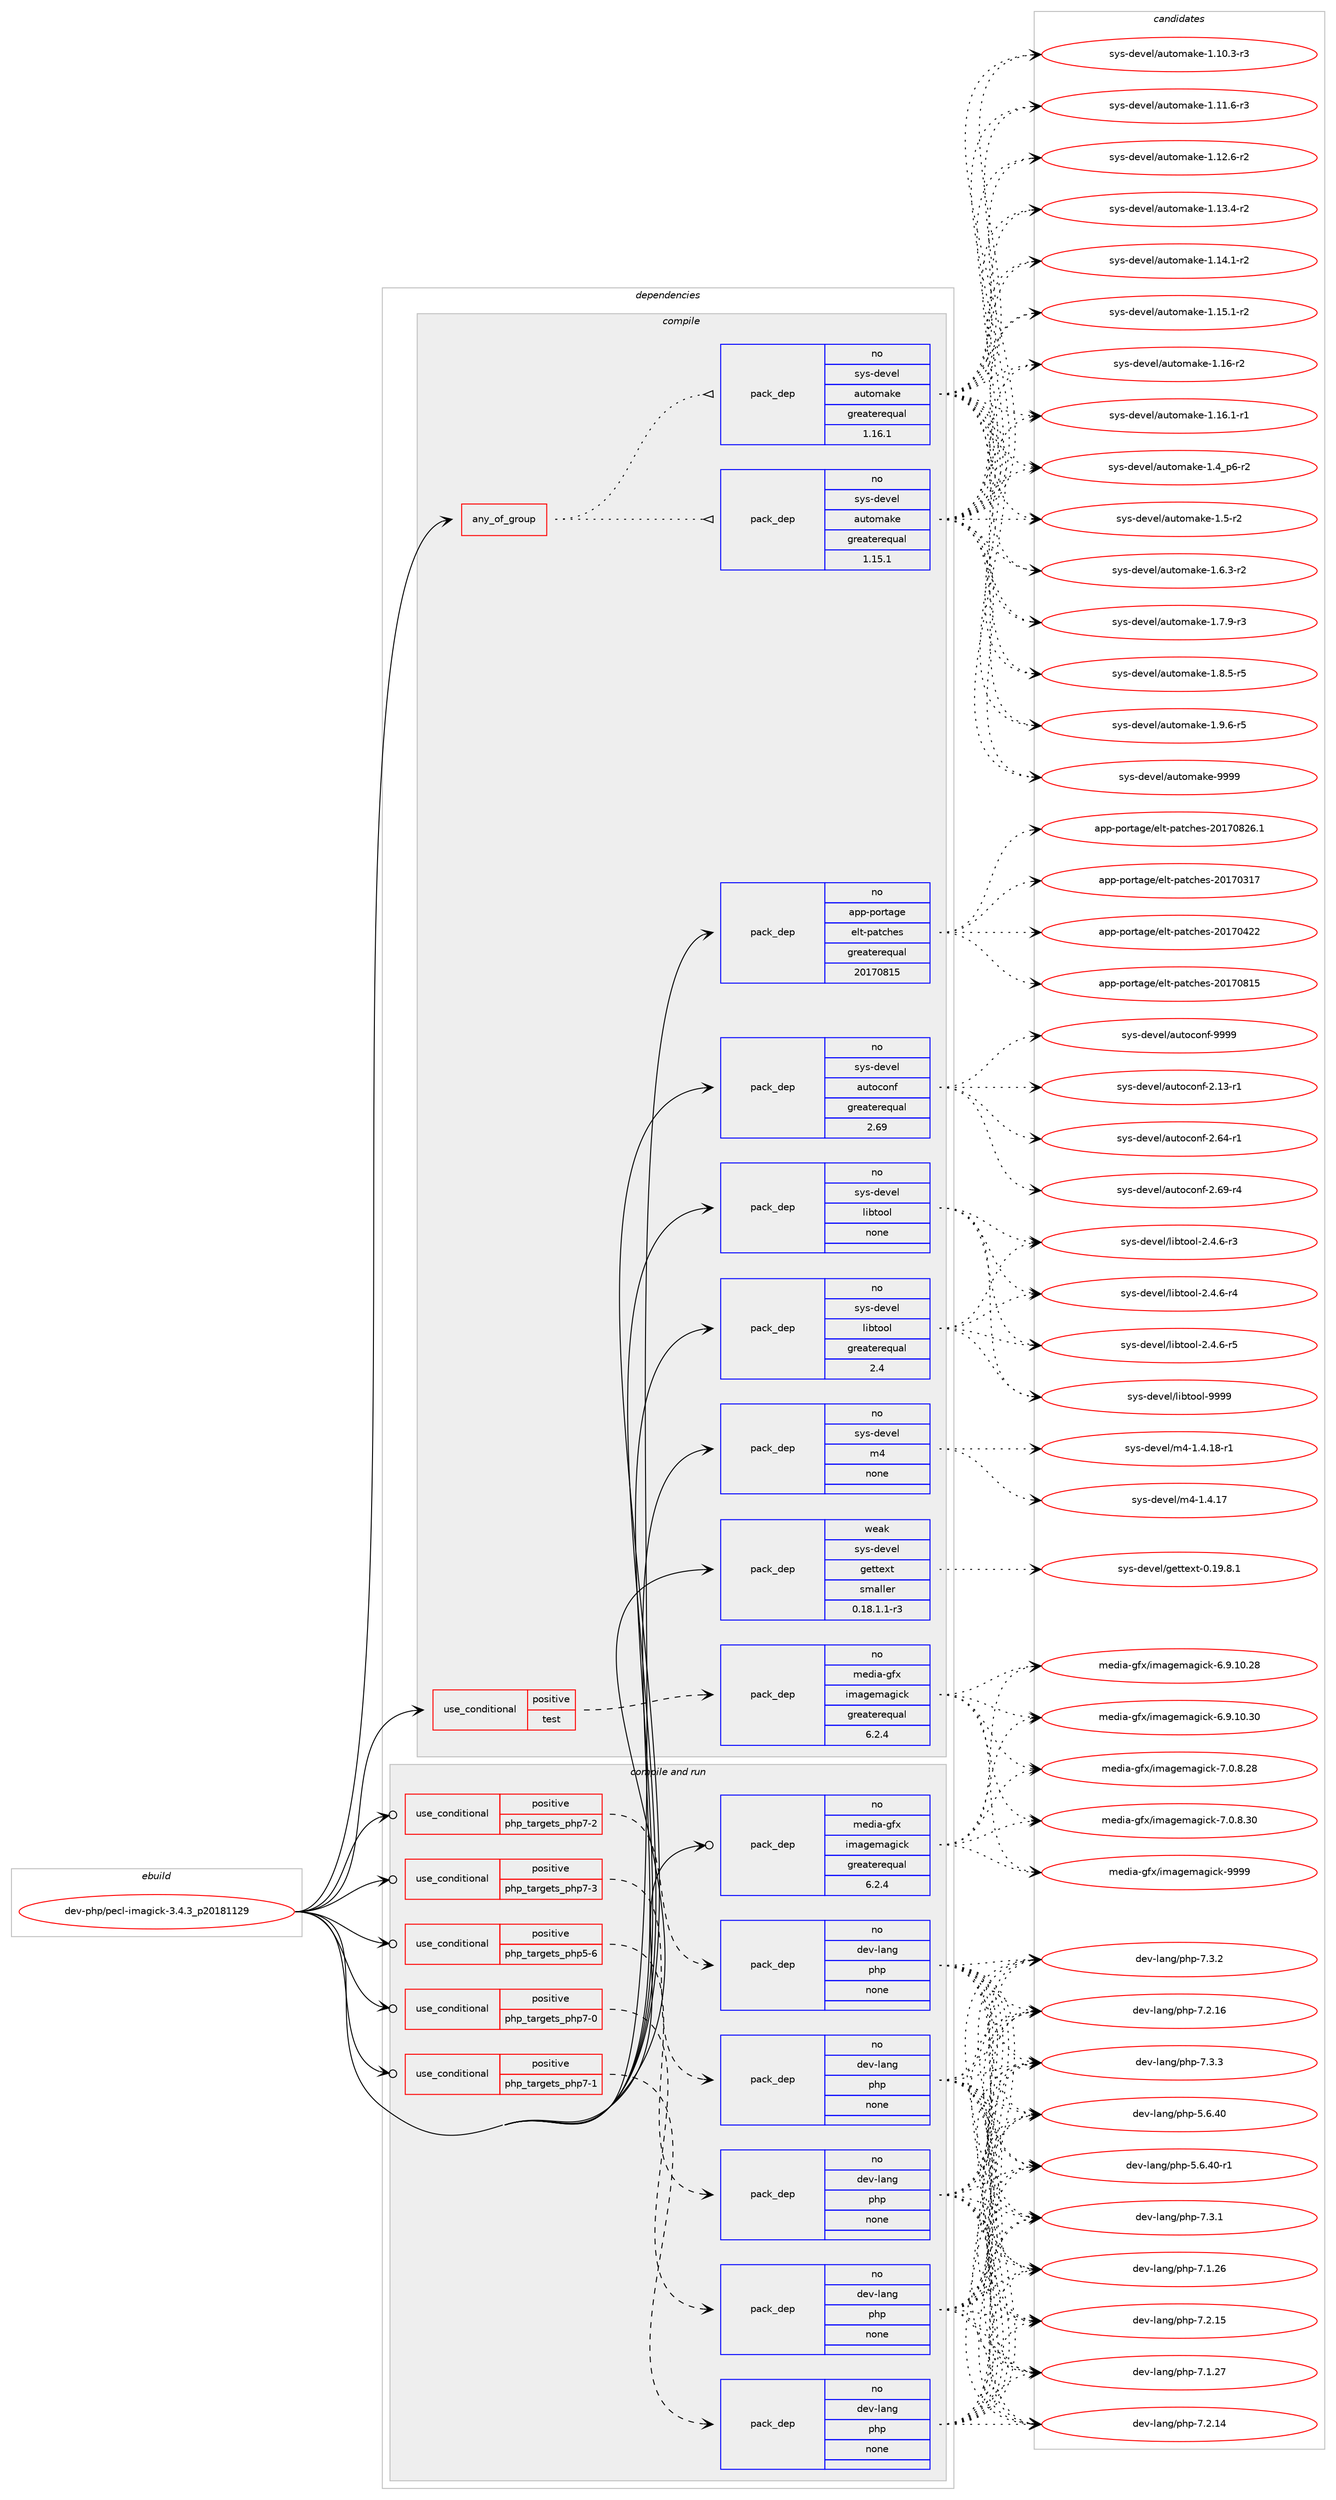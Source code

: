 digraph prolog {

# *************
# Graph options
# *************

newrank=true;
concentrate=true;
compound=true;
graph [rankdir=LR,fontname=Helvetica,fontsize=10,ranksep=1.5];#, ranksep=2.5, nodesep=0.2];
edge  [arrowhead=vee];
node  [fontname=Helvetica,fontsize=10];

# **********
# The ebuild
# **********

subgraph cluster_leftcol {
color=gray;
rank=same;
label=<<i>ebuild</i>>;
id [label="dev-php/pecl-imagick-3.4.3_p20181129", color=red, width=4, href="../dev-php/pecl-imagick-3.4.3_p20181129.svg"];
}

# ****************
# The dependencies
# ****************

subgraph cluster_midcol {
color=gray;
label=<<i>dependencies</i>>;
subgraph cluster_compile {
fillcolor="#eeeeee";
style=filled;
label=<<i>compile</i>>;
subgraph any22561 {
dependency1394039 [label=<<TABLE BORDER="0" CELLBORDER="1" CELLSPACING="0" CELLPADDING="4"><TR><TD CELLPADDING="10">any_of_group</TD></TR></TABLE>>, shape=none, color=red];subgraph pack1001335 {
dependency1394040 [label=<<TABLE BORDER="0" CELLBORDER="1" CELLSPACING="0" CELLPADDING="4" WIDTH="220"><TR><TD ROWSPAN="6" CELLPADDING="30">pack_dep</TD></TR><TR><TD WIDTH="110">no</TD></TR><TR><TD>sys-devel</TD></TR><TR><TD>automake</TD></TR><TR><TD>greaterequal</TD></TR><TR><TD>1.16.1</TD></TR></TABLE>>, shape=none, color=blue];
}
dependency1394039:e -> dependency1394040:w [weight=20,style="dotted",arrowhead="oinv"];
subgraph pack1001336 {
dependency1394041 [label=<<TABLE BORDER="0" CELLBORDER="1" CELLSPACING="0" CELLPADDING="4" WIDTH="220"><TR><TD ROWSPAN="6" CELLPADDING="30">pack_dep</TD></TR><TR><TD WIDTH="110">no</TD></TR><TR><TD>sys-devel</TD></TR><TR><TD>automake</TD></TR><TR><TD>greaterequal</TD></TR><TR><TD>1.15.1</TD></TR></TABLE>>, shape=none, color=blue];
}
dependency1394039:e -> dependency1394041:w [weight=20,style="dotted",arrowhead="oinv"];
}
id:e -> dependency1394039:w [weight=20,style="solid",arrowhead="vee"];
subgraph cond369578 {
dependency1394042 [label=<<TABLE BORDER="0" CELLBORDER="1" CELLSPACING="0" CELLPADDING="4"><TR><TD ROWSPAN="3" CELLPADDING="10">use_conditional</TD></TR><TR><TD>positive</TD></TR><TR><TD>test</TD></TR></TABLE>>, shape=none, color=red];
subgraph pack1001337 {
dependency1394043 [label=<<TABLE BORDER="0" CELLBORDER="1" CELLSPACING="0" CELLPADDING="4" WIDTH="220"><TR><TD ROWSPAN="6" CELLPADDING="30">pack_dep</TD></TR><TR><TD WIDTH="110">no</TD></TR><TR><TD>media-gfx</TD></TR><TR><TD>imagemagick</TD></TR><TR><TD>greaterequal</TD></TR><TR><TD>6.2.4</TD></TR></TABLE>>, shape=none, color=blue];
}
dependency1394042:e -> dependency1394043:w [weight=20,style="dashed",arrowhead="vee"];
}
id:e -> dependency1394042:w [weight=20,style="solid",arrowhead="vee"];
subgraph pack1001338 {
dependency1394044 [label=<<TABLE BORDER="0" CELLBORDER="1" CELLSPACING="0" CELLPADDING="4" WIDTH="220"><TR><TD ROWSPAN="6" CELLPADDING="30">pack_dep</TD></TR><TR><TD WIDTH="110">no</TD></TR><TR><TD>app-portage</TD></TR><TR><TD>elt-patches</TD></TR><TR><TD>greaterequal</TD></TR><TR><TD>20170815</TD></TR></TABLE>>, shape=none, color=blue];
}
id:e -> dependency1394044:w [weight=20,style="solid",arrowhead="vee"];
subgraph pack1001339 {
dependency1394045 [label=<<TABLE BORDER="0" CELLBORDER="1" CELLSPACING="0" CELLPADDING="4" WIDTH="220"><TR><TD ROWSPAN="6" CELLPADDING="30">pack_dep</TD></TR><TR><TD WIDTH="110">no</TD></TR><TR><TD>sys-devel</TD></TR><TR><TD>autoconf</TD></TR><TR><TD>greaterequal</TD></TR><TR><TD>2.69</TD></TR></TABLE>>, shape=none, color=blue];
}
id:e -> dependency1394045:w [weight=20,style="solid",arrowhead="vee"];
subgraph pack1001340 {
dependency1394046 [label=<<TABLE BORDER="0" CELLBORDER="1" CELLSPACING="0" CELLPADDING="4" WIDTH="220"><TR><TD ROWSPAN="6" CELLPADDING="30">pack_dep</TD></TR><TR><TD WIDTH="110">no</TD></TR><TR><TD>sys-devel</TD></TR><TR><TD>libtool</TD></TR><TR><TD>greaterequal</TD></TR><TR><TD>2.4</TD></TR></TABLE>>, shape=none, color=blue];
}
id:e -> dependency1394046:w [weight=20,style="solid",arrowhead="vee"];
subgraph pack1001341 {
dependency1394047 [label=<<TABLE BORDER="0" CELLBORDER="1" CELLSPACING="0" CELLPADDING="4" WIDTH="220"><TR><TD ROWSPAN="6" CELLPADDING="30">pack_dep</TD></TR><TR><TD WIDTH="110">no</TD></TR><TR><TD>sys-devel</TD></TR><TR><TD>libtool</TD></TR><TR><TD>none</TD></TR><TR><TD></TD></TR></TABLE>>, shape=none, color=blue];
}
id:e -> dependency1394047:w [weight=20,style="solid",arrowhead="vee"];
subgraph pack1001342 {
dependency1394048 [label=<<TABLE BORDER="0" CELLBORDER="1" CELLSPACING="0" CELLPADDING="4" WIDTH="220"><TR><TD ROWSPAN="6" CELLPADDING="30">pack_dep</TD></TR><TR><TD WIDTH="110">no</TD></TR><TR><TD>sys-devel</TD></TR><TR><TD>m4</TD></TR><TR><TD>none</TD></TR><TR><TD></TD></TR></TABLE>>, shape=none, color=blue];
}
id:e -> dependency1394048:w [weight=20,style="solid",arrowhead="vee"];
subgraph pack1001343 {
dependency1394049 [label=<<TABLE BORDER="0" CELLBORDER="1" CELLSPACING="0" CELLPADDING="4" WIDTH="220"><TR><TD ROWSPAN="6" CELLPADDING="30">pack_dep</TD></TR><TR><TD WIDTH="110">weak</TD></TR><TR><TD>sys-devel</TD></TR><TR><TD>gettext</TD></TR><TR><TD>smaller</TD></TR><TR><TD>0.18.1.1-r3</TD></TR></TABLE>>, shape=none, color=blue];
}
id:e -> dependency1394049:w [weight=20,style="solid",arrowhead="vee"];
}
subgraph cluster_compileandrun {
fillcolor="#eeeeee";
style=filled;
label=<<i>compile and run</i>>;
subgraph cond369579 {
dependency1394050 [label=<<TABLE BORDER="0" CELLBORDER="1" CELLSPACING="0" CELLPADDING="4"><TR><TD ROWSPAN="3" CELLPADDING="10">use_conditional</TD></TR><TR><TD>positive</TD></TR><TR><TD>php_targets_php5-6</TD></TR></TABLE>>, shape=none, color=red];
subgraph pack1001344 {
dependency1394051 [label=<<TABLE BORDER="0" CELLBORDER="1" CELLSPACING="0" CELLPADDING="4" WIDTH="220"><TR><TD ROWSPAN="6" CELLPADDING="30">pack_dep</TD></TR><TR><TD WIDTH="110">no</TD></TR><TR><TD>dev-lang</TD></TR><TR><TD>php</TD></TR><TR><TD>none</TD></TR><TR><TD></TD></TR></TABLE>>, shape=none, color=blue];
}
dependency1394050:e -> dependency1394051:w [weight=20,style="dashed",arrowhead="vee"];
}
id:e -> dependency1394050:w [weight=20,style="solid",arrowhead="odotvee"];
subgraph cond369580 {
dependency1394052 [label=<<TABLE BORDER="0" CELLBORDER="1" CELLSPACING="0" CELLPADDING="4"><TR><TD ROWSPAN="3" CELLPADDING="10">use_conditional</TD></TR><TR><TD>positive</TD></TR><TR><TD>php_targets_php7-0</TD></TR></TABLE>>, shape=none, color=red];
subgraph pack1001345 {
dependency1394053 [label=<<TABLE BORDER="0" CELLBORDER="1" CELLSPACING="0" CELLPADDING="4" WIDTH="220"><TR><TD ROWSPAN="6" CELLPADDING="30">pack_dep</TD></TR><TR><TD WIDTH="110">no</TD></TR><TR><TD>dev-lang</TD></TR><TR><TD>php</TD></TR><TR><TD>none</TD></TR><TR><TD></TD></TR></TABLE>>, shape=none, color=blue];
}
dependency1394052:e -> dependency1394053:w [weight=20,style="dashed",arrowhead="vee"];
}
id:e -> dependency1394052:w [weight=20,style="solid",arrowhead="odotvee"];
subgraph cond369581 {
dependency1394054 [label=<<TABLE BORDER="0" CELLBORDER="1" CELLSPACING="0" CELLPADDING="4"><TR><TD ROWSPAN="3" CELLPADDING="10">use_conditional</TD></TR><TR><TD>positive</TD></TR><TR><TD>php_targets_php7-1</TD></TR></TABLE>>, shape=none, color=red];
subgraph pack1001346 {
dependency1394055 [label=<<TABLE BORDER="0" CELLBORDER="1" CELLSPACING="0" CELLPADDING="4" WIDTH="220"><TR><TD ROWSPAN="6" CELLPADDING="30">pack_dep</TD></TR><TR><TD WIDTH="110">no</TD></TR><TR><TD>dev-lang</TD></TR><TR><TD>php</TD></TR><TR><TD>none</TD></TR><TR><TD></TD></TR></TABLE>>, shape=none, color=blue];
}
dependency1394054:e -> dependency1394055:w [weight=20,style="dashed",arrowhead="vee"];
}
id:e -> dependency1394054:w [weight=20,style="solid",arrowhead="odotvee"];
subgraph cond369582 {
dependency1394056 [label=<<TABLE BORDER="0" CELLBORDER="1" CELLSPACING="0" CELLPADDING="4"><TR><TD ROWSPAN="3" CELLPADDING="10">use_conditional</TD></TR><TR><TD>positive</TD></TR><TR><TD>php_targets_php7-2</TD></TR></TABLE>>, shape=none, color=red];
subgraph pack1001347 {
dependency1394057 [label=<<TABLE BORDER="0" CELLBORDER="1" CELLSPACING="0" CELLPADDING="4" WIDTH="220"><TR><TD ROWSPAN="6" CELLPADDING="30">pack_dep</TD></TR><TR><TD WIDTH="110">no</TD></TR><TR><TD>dev-lang</TD></TR><TR><TD>php</TD></TR><TR><TD>none</TD></TR><TR><TD></TD></TR></TABLE>>, shape=none, color=blue];
}
dependency1394056:e -> dependency1394057:w [weight=20,style="dashed",arrowhead="vee"];
}
id:e -> dependency1394056:w [weight=20,style="solid",arrowhead="odotvee"];
subgraph cond369583 {
dependency1394058 [label=<<TABLE BORDER="0" CELLBORDER="1" CELLSPACING="0" CELLPADDING="4"><TR><TD ROWSPAN="3" CELLPADDING="10">use_conditional</TD></TR><TR><TD>positive</TD></TR><TR><TD>php_targets_php7-3</TD></TR></TABLE>>, shape=none, color=red];
subgraph pack1001348 {
dependency1394059 [label=<<TABLE BORDER="0" CELLBORDER="1" CELLSPACING="0" CELLPADDING="4" WIDTH="220"><TR><TD ROWSPAN="6" CELLPADDING="30">pack_dep</TD></TR><TR><TD WIDTH="110">no</TD></TR><TR><TD>dev-lang</TD></TR><TR><TD>php</TD></TR><TR><TD>none</TD></TR><TR><TD></TD></TR></TABLE>>, shape=none, color=blue];
}
dependency1394058:e -> dependency1394059:w [weight=20,style="dashed",arrowhead="vee"];
}
id:e -> dependency1394058:w [weight=20,style="solid",arrowhead="odotvee"];
subgraph pack1001349 {
dependency1394060 [label=<<TABLE BORDER="0" CELLBORDER="1" CELLSPACING="0" CELLPADDING="4" WIDTH="220"><TR><TD ROWSPAN="6" CELLPADDING="30">pack_dep</TD></TR><TR><TD WIDTH="110">no</TD></TR><TR><TD>media-gfx</TD></TR><TR><TD>imagemagick</TD></TR><TR><TD>greaterequal</TD></TR><TR><TD>6.2.4</TD></TR></TABLE>>, shape=none, color=blue];
}
id:e -> dependency1394060:w [weight=20,style="solid",arrowhead="odotvee"];
}
subgraph cluster_run {
fillcolor="#eeeeee";
style=filled;
label=<<i>run</i>>;
}
}

# **************
# The candidates
# **************

subgraph cluster_choices {
rank=same;
color=gray;
label=<<i>candidates</i>>;

subgraph choice1001335 {
color=black;
nodesep=1;
choice11512111545100101118101108479711711611110997107101454946494846514511451 [label="sys-devel/automake-1.10.3-r3", color=red, width=4,href="../sys-devel/automake-1.10.3-r3.svg"];
choice11512111545100101118101108479711711611110997107101454946494946544511451 [label="sys-devel/automake-1.11.6-r3", color=red, width=4,href="../sys-devel/automake-1.11.6-r3.svg"];
choice11512111545100101118101108479711711611110997107101454946495046544511450 [label="sys-devel/automake-1.12.6-r2", color=red, width=4,href="../sys-devel/automake-1.12.6-r2.svg"];
choice11512111545100101118101108479711711611110997107101454946495146524511450 [label="sys-devel/automake-1.13.4-r2", color=red, width=4,href="../sys-devel/automake-1.13.4-r2.svg"];
choice11512111545100101118101108479711711611110997107101454946495246494511450 [label="sys-devel/automake-1.14.1-r2", color=red, width=4,href="../sys-devel/automake-1.14.1-r2.svg"];
choice11512111545100101118101108479711711611110997107101454946495346494511450 [label="sys-devel/automake-1.15.1-r2", color=red, width=4,href="../sys-devel/automake-1.15.1-r2.svg"];
choice1151211154510010111810110847971171161111099710710145494649544511450 [label="sys-devel/automake-1.16-r2", color=red, width=4,href="../sys-devel/automake-1.16-r2.svg"];
choice11512111545100101118101108479711711611110997107101454946495446494511449 [label="sys-devel/automake-1.16.1-r1", color=red, width=4,href="../sys-devel/automake-1.16.1-r1.svg"];
choice115121115451001011181011084797117116111109971071014549465295112544511450 [label="sys-devel/automake-1.4_p6-r2", color=red, width=4,href="../sys-devel/automake-1.4_p6-r2.svg"];
choice11512111545100101118101108479711711611110997107101454946534511450 [label="sys-devel/automake-1.5-r2", color=red, width=4,href="../sys-devel/automake-1.5-r2.svg"];
choice115121115451001011181011084797117116111109971071014549465446514511450 [label="sys-devel/automake-1.6.3-r2", color=red, width=4,href="../sys-devel/automake-1.6.3-r2.svg"];
choice115121115451001011181011084797117116111109971071014549465546574511451 [label="sys-devel/automake-1.7.9-r3", color=red, width=4,href="../sys-devel/automake-1.7.9-r3.svg"];
choice115121115451001011181011084797117116111109971071014549465646534511453 [label="sys-devel/automake-1.8.5-r5", color=red, width=4,href="../sys-devel/automake-1.8.5-r5.svg"];
choice115121115451001011181011084797117116111109971071014549465746544511453 [label="sys-devel/automake-1.9.6-r5", color=red, width=4,href="../sys-devel/automake-1.9.6-r5.svg"];
choice115121115451001011181011084797117116111109971071014557575757 [label="sys-devel/automake-9999", color=red, width=4,href="../sys-devel/automake-9999.svg"];
dependency1394040:e -> choice11512111545100101118101108479711711611110997107101454946494846514511451:w [style=dotted,weight="100"];
dependency1394040:e -> choice11512111545100101118101108479711711611110997107101454946494946544511451:w [style=dotted,weight="100"];
dependency1394040:e -> choice11512111545100101118101108479711711611110997107101454946495046544511450:w [style=dotted,weight="100"];
dependency1394040:e -> choice11512111545100101118101108479711711611110997107101454946495146524511450:w [style=dotted,weight="100"];
dependency1394040:e -> choice11512111545100101118101108479711711611110997107101454946495246494511450:w [style=dotted,weight="100"];
dependency1394040:e -> choice11512111545100101118101108479711711611110997107101454946495346494511450:w [style=dotted,weight="100"];
dependency1394040:e -> choice1151211154510010111810110847971171161111099710710145494649544511450:w [style=dotted,weight="100"];
dependency1394040:e -> choice11512111545100101118101108479711711611110997107101454946495446494511449:w [style=dotted,weight="100"];
dependency1394040:e -> choice115121115451001011181011084797117116111109971071014549465295112544511450:w [style=dotted,weight="100"];
dependency1394040:e -> choice11512111545100101118101108479711711611110997107101454946534511450:w [style=dotted,weight="100"];
dependency1394040:e -> choice115121115451001011181011084797117116111109971071014549465446514511450:w [style=dotted,weight="100"];
dependency1394040:e -> choice115121115451001011181011084797117116111109971071014549465546574511451:w [style=dotted,weight="100"];
dependency1394040:e -> choice115121115451001011181011084797117116111109971071014549465646534511453:w [style=dotted,weight="100"];
dependency1394040:e -> choice115121115451001011181011084797117116111109971071014549465746544511453:w [style=dotted,weight="100"];
dependency1394040:e -> choice115121115451001011181011084797117116111109971071014557575757:w [style=dotted,weight="100"];
}
subgraph choice1001336 {
color=black;
nodesep=1;
choice11512111545100101118101108479711711611110997107101454946494846514511451 [label="sys-devel/automake-1.10.3-r3", color=red, width=4,href="../sys-devel/automake-1.10.3-r3.svg"];
choice11512111545100101118101108479711711611110997107101454946494946544511451 [label="sys-devel/automake-1.11.6-r3", color=red, width=4,href="../sys-devel/automake-1.11.6-r3.svg"];
choice11512111545100101118101108479711711611110997107101454946495046544511450 [label="sys-devel/automake-1.12.6-r2", color=red, width=4,href="../sys-devel/automake-1.12.6-r2.svg"];
choice11512111545100101118101108479711711611110997107101454946495146524511450 [label="sys-devel/automake-1.13.4-r2", color=red, width=4,href="../sys-devel/automake-1.13.4-r2.svg"];
choice11512111545100101118101108479711711611110997107101454946495246494511450 [label="sys-devel/automake-1.14.1-r2", color=red, width=4,href="../sys-devel/automake-1.14.1-r2.svg"];
choice11512111545100101118101108479711711611110997107101454946495346494511450 [label="sys-devel/automake-1.15.1-r2", color=red, width=4,href="../sys-devel/automake-1.15.1-r2.svg"];
choice1151211154510010111810110847971171161111099710710145494649544511450 [label="sys-devel/automake-1.16-r2", color=red, width=4,href="../sys-devel/automake-1.16-r2.svg"];
choice11512111545100101118101108479711711611110997107101454946495446494511449 [label="sys-devel/automake-1.16.1-r1", color=red, width=4,href="../sys-devel/automake-1.16.1-r1.svg"];
choice115121115451001011181011084797117116111109971071014549465295112544511450 [label="sys-devel/automake-1.4_p6-r2", color=red, width=4,href="../sys-devel/automake-1.4_p6-r2.svg"];
choice11512111545100101118101108479711711611110997107101454946534511450 [label="sys-devel/automake-1.5-r2", color=red, width=4,href="../sys-devel/automake-1.5-r2.svg"];
choice115121115451001011181011084797117116111109971071014549465446514511450 [label="sys-devel/automake-1.6.3-r2", color=red, width=4,href="../sys-devel/automake-1.6.3-r2.svg"];
choice115121115451001011181011084797117116111109971071014549465546574511451 [label="sys-devel/automake-1.7.9-r3", color=red, width=4,href="../sys-devel/automake-1.7.9-r3.svg"];
choice115121115451001011181011084797117116111109971071014549465646534511453 [label="sys-devel/automake-1.8.5-r5", color=red, width=4,href="../sys-devel/automake-1.8.5-r5.svg"];
choice115121115451001011181011084797117116111109971071014549465746544511453 [label="sys-devel/automake-1.9.6-r5", color=red, width=4,href="../sys-devel/automake-1.9.6-r5.svg"];
choice115121115451001011181011084797117116111109971071014557575757 [label="sys-devel/automake-9999", color=red, width=4,href="../sys-devel/automake-9999.svg"];
dependency1394041:e -> choice11512111545100101118101108479711711611110997107101454946494846514511451:w [style=dotted,weight="100"];
dependency1394041:e -> choice11512111545100101118101108479711711611110997107101454946494946544511451:w [style=dotted,weight="100"];
dependency1394041:e -> choice11512111545100101118101108479711711611110997107101454946495046544511450:w [style=dotted,weight="100"];
dependency1394041:e -> choice11512111545100101118101108479711711611110997107101454946495146524511450:w [style=dotted,weight="100"];
dependency1394041:e -> choice11512111545100101118101108479711711611110997107101454946495246494511450:w [style=dotted,weight="100"];
dependency1394041:e -> choice11512111545100101118101108479711711611110997107101454946495346494511450:w [style=dotted,weight="100"];
dependency1394041:e -> choice1151211154510010111810110847971171161111099710710145494649544511450:w [style=dotted,weight="100"];
dependency1394041:e -> choice11512111545100101118101108479711711611110997107101454946495446494511449:w [style=dotted,weight="100"];
dependency1394041:e -> choice115121115451001011181011084797117116111109971071014549465295112544511450:w [style=dotted,weight="100"];
dependency1394041:e -> choice11512111545100101118101108479711711611110997107101454946534511450:w [style=dotted,weight="100"];
dependency1394041:e -> choice115121115451001011181011084797117116111109971071014549465446514511450:w [style=dotted,weight="100"];
dependency1394041:e -> choice115121115451001011181011084797117116111109971071014549465546574511451:w [style=dotted,weight="100"];
dependency1394041:e -> choice115121115451001011181011084797117116111109971071014549465646534511453:w [style=dotted,weight="100"];
dependency1394041:e -> choice115121115451001011181011084797117116111109971071014549465746544511453:w [style=dotted,weight="100"];
dependency1394041:e -> choice115121115451001011181011084797117116111109971071014557575757:w [style=dotted,weight="100"];
}
subgraph choice1001337 {
color=black;
nodesep=1;
choice10910110010597451031021204710510997103101109971031059910745544657464948465056 [label="media-gfx/imagemagick-6.9.10.28", color=red, width=4,href="../media-gfx/imagemagick-6.9.10.28.svg"];
choice10910110010597451031021204710510997103101109971031059910745544657464948465148 [label="media-gfx/imagemagick-6.9.10.30", color=red, width=4,href="../media-gfx/imagemagick-6.9.10.30.svg"];
choice109101100105974510310212047105109971031011099710310599107455546484656465056 [label="media-gfx/imagemagick-7.0.8.28", color=red, width=4,href="../media-gfx/imagemagick-7.0.8.28.svg"];
choice109101100105974510310212047105109971031011099710310599107455546484656465148 [label="media-gfx/imagemagick-7.0.8.30", color=red, width=4,href="../media-gfx/imagemagick-7.0.8.30.svg"];
choice1091011001059745103102120471051099710310110997103105991074557575757 [label="media-gfx/imagemagick-9999", color=red, width=4,href="../media-gfx/imagemagick-9999.svg"];
dependency1394043:e -> choice10910110010597451031021204710510997103101109971031059910745544657464948465056:w [style=dotted,weight="100"];
dependency1394043:e -> choice10910110010597451031021204710510997103101109971031059910745544657464948465148:w [style=dotted,weight="100"];
dependency1394043:e -> choice109101100105974510310212047105109971031011099710310599107455546484656465056:w [style=dotted,weight="100"];
dependency1394043:e -> choice109101100105974510310212047105109971031011099710310599107455546484656465148:w [style=dotted,weight="100"];
dependency1394043:e -> choice1091011001059745103102120471051099710310110997103105991074557575757:w [style=dotted,weight="100"];
}
subgraph choice1001338 {
color=black;
nodesep=1;
choice97112112451121111141169710310147101108116451129711699104101115455048495548514955 [label="app-portage/elt-patches-20170317", color=red, width=4,href="../app-portage/elt-patches-20170317.svg"];
choice97112112451121111141169710310147101108116451129711699104101115455048495548525050 [label="app-portage/elt-patches-20170422", color=red, width=4,href="../app-portage/elt-patches-20170422.svg"];
choice97112112451121111141169710310147101108116451129711699104101115455048495548564953 [label="app-portage/elt-patches-20170815", color=red, width=4,href="../app-portage/elt-patches-20170815.svg"];
choice971121124511211111411697103101471011081164511297116991041011154550484955485650544649 [label="app-portage/elt-patches-20170826.1", color=red, width=4,href="../app-portage/elt-patches-20170826.1.svg"];
dependency1394044:e -> choice97112112451121111141169710310147101108116451129711699104101115455048495548514955:w [style=dotted,weight="100"];
dependency1394044:e -> choice97112112451121111141169710310147101108116451129711699104101115455048495548525050:w [style=dotted,weight="100"];
dependency1394044:e -> choice97112112451121111141169710310147101108116451129711699104101115455048495548564953:w [style=dotted,weight="100"];
dependency1394044:e -> choice971121124511211111411697103101471011081164511297116991041011154550484955485650544649:w [style=dotted,weight="100"];
}
subgraph choice1001339 {
color=black;
nodesep=1;
choice1151211154510010111810110847971171161119911111010245504649514511449 [label="sys-devel/autoconf-2.13-r1", color=red, width=4,href="../sys-devel/autoconf-2.13-r1.svg"];
choice1151211154510010111810110847971171161119911111010245504654524511449 [label="sys-devel/autoconf-2.64-r1", color=red, width=4,href="../sys-devel/autoconf-2.64-r1.svg"];
choice1151211154510010111810110847971171161119911111010245504654574511452 [label="sys-devel/autoconf-2.69-r4", color=red, width=4,href="../sys-devel/autoconf-2.69-r4.svg"];
choice115121115451001011181011084797117116111991111101024557575757 [label="sys-devel/autoconf-9999", color=red, width=4,href="../sys-devel/autoconf-9999.svg"];
dependency1394045:e -> choice1151211154510010111810110847971171161119911111010245504649514511449:w [style=dotted,weight="100"];
dependency1394045:e -> choice1151211154510010111810110847971171161119911111010245504654524511449:w [style=dotted,weight="100"];
dependency1394045:e -> choice1151211154510010111810110847971171161119911111010245504654574511452:w [style=dotted,weight="100"];
dependency1394045:e -> choice115121115451001011181011084797117116111991111101024557575757:w [style=dotted,weight="100"];
}
subgraph choice1001340 {
color=black;
nodesep=1;
choice1151211154510010111810110847108105981161111111084550465246544511451 [label="sys-devel/libtool-2.4.6-r3", color=red, width=4,href="../sys-devel/libtool-2.4.6-r3.svg"];
choice1151211154510010111810110847108105981161111111084550465246544511452 [label="sys-devel/libtool-2.4.6-r4", color=red, width=4,href="../sys-devel/libtool-2.4.6-r4.svg"];
choice1151211154510010111810110847108105981161111111084550465246544511453 [label="sys-devel/libtool-2.4.6-r5", color=red, width=4,href="../sys-devel/libtool-2.4.6-r5.svg"];
choice1151211154510010111810110847108105981161111111084557575757 [label="sys-devel/libtool-9999", color=red, width=4,href="../sys-devel/libtool-9999.svg"];
dependency1394046:e -> choice1151211154510010111810110847108105981161111111084550465246544511451:w [style=dotted,weight="100"];
dependency1394046:e -> choice1151211154510010111810110847108105981161111111084550465246544511452:w [style=dotted,weight="100"];
dependency1394046:e -> choice1151211154510010111810110847108105981161111111084550465246544511453:w [style=dotted,weight="100"];
dependency1394046:e -> choice1151211154510010111810110847108105981161111111084557575757:w [style=dotted,weight="100"];
}
subgraph choice1001341 {
color=black;
nodesep=1;
choice1151211154510010111810110847108105981161111111084550465246544511451 [label="sys-devel/libtool-2.4.6-r3", color=red, width=4,href="../sys-devel/libtool-2.4.6-r3.svg"];
choice1151211154510010111810110847108105981161111111084550465246544511452 [label="sys-devel/libtool-2.4.6-r4", color=red, width=4,href="../sys-devel/libtool-2.4.6-r4.svg"];
choice1151211154510010111810110847108105981161111111084550465246544511453 [label="sys-devel/libtool-2.4.6-r5", color=red, width=4,href="../sys-devel/libtool-2.4.6-r5.svg"];
choice1151211154510010111810110847108105981161111111084557575757 [label="sys-devel/libtool-9999", color=red, width=4,href="../sys-devel/libtool-9999.svg"];
dependency1394047:e -> choice1151211154510010111810110847108105981161111111084550465246544511451:w [style=dotted,weight="100"];
dependency1394047:e -> choice1151211154510010111810110847108105981161111111084550465246544511452:w [style=dotted,weight="100"];
dependency1394047:e -> choice1151211154510010111810110847108105981161111111084550465246544511453:w [style=dotted,weight="100"];
dependency1394047:e -> choice1151211154510010111810110847108105981161111111084557575757:w [style=dotted,weight="100"];
}
subgraph choice1001342 {
color=black;
nodesep=1;
choice11512111545100101118101108471095245494652464955 [label="sys-devel/m4-1.4.17", color=red, width=4,href="../sys-devel/m4-1.4.17.svg"];
choice115121115451001011181011084710952454946524649564511449 [label="sys-devel/m4-1.4.18-r1", color=red, width=4,href="../sys-devel/m4-1.4.18-r1.svg"];
dependency1394048:e -> choice11512111545100101118101108471095245494652464955:w [style=dotted,weight="100"];
dependency1394048:e -> choice115121115451001011181011084710952454946524649564511449:w [style=dotted,weight="100"];
}
subgraph choice1001343 {
color=black;
nodesep=1;
choice1151211154510010111810110847103101116116101120116454846495746564649 [label="sys-devel/gettext-0.19.8.1", color=red, width=4,href="../sys-devel/gettext-0.19.8.1.svg"];
dependency1394049:e -> choice1151211154510010111810110847103101116116101120116454846495746564649:w [style=dotted,weight="100"];
}
subgraph choice1001344 {
color=black;
nodesep=1;
choice10010111845108971101034711210411245534654465248 [label="dev-lang/php-5.6.40", color=red, width=4,href="../dev-lang/php-5.6.40.svg"];
choice100101118451089711010347112104112455346544652484511449 [label="dev-lang/php-5.6.40-r1", color=red, width=4,href="../dev-lang/php-5.6.40-r1.svg"];
choice10010111845108971101034711210411245554649465054 [label="dev-lang/php-7.1.26", color=red, width=4,href="../dev-lang/php-7.1.26.svg"];
choice10010111845108971101034711210411245554649465055 [label="dev-lang/php-7.1.27", color=red, width=4,href="../dev-lang/php-7.1.27.svg"];
choice10010111845108971101034711210411245554650464952 [label="dev-lang/php-7.2.14", color=red, width=4,href="../dev-lang/php-7.2.14.svg"];
choice10010111845108971101034711210411245554650464953 [label="dev-lang/php-7.2.15", color=red, width=4,href="../dev-lang/php-7.2.15.svg"];
choice10010111845108971101034711210411245554650464954 [label="dev-lang/php-7.2.16", color=red, width=4,href="../dev-lang/php-7.2.16.svg"];
choice100101118451089711010347112104112455546514649 [label="dev-lang/php-7.3.1", color=red, width=4,href="../dev-lang/php-7.3.1.svg"];
choice100101118451089711010347112104112455546514650 [label="dev-lang/php-7.3.2", color=red, width=4,href="../dev-lang/php-7.3.2.svg"];
choice100101118451089711010347112104112455546514651 [label="dev-lang/php-7.3.3", color=red, width=4,href="../dev-lang/php-7.3.3.svg"];
dependency1394051:e -> choice10010111845108971101034711210411245534654465248:w [style=dotted,weight="100"];
dependency1394051:e -> choice100101118451089711010347112104112455346544652484511449:w [style=dotted,weight="100"];
dependency1394051:e -> choice10010111845108971101034711210411245554649465054:w [style=dotted,weight="100"];
dependency1394051:e -> choice10010111845108971101034711210411245554649465055:w [style=dotted,weight="100"];
dependency1394051:e -> choice10010111845108971101034711210411245554650464952:w [style=dotted,weight="100"];
dependency1394051:e -> choice10010111845108971101034711210411245554650464953:w [style=dotted,weight="100"];
dependency1394051:e -> choice10010111845108971101034711210411245554650464954:w [style=dotted,weight="100"];
dependency1394051:e -> choice100101118451089711010347112104112455546514649:w [style=dotted,weight="100"];
dependency1394051:e -> choice100101118451089711010347112104112455546514650:w [style=dotted,weight="100"];
dependency1394051:e -> choice100101118451089711010347112104112455546514651:w [style=dotted,weight="100"];
}
subgraph choice1001345 {
color=black;
nodesep=1;
choice10010111845108971101034711210411245534654465248 [label="dev-lang/php-5.6.40", color=red, width=4,href="../dev-lang/php-5.6.40.svg"];
choice100101118451089711010347112104112455346544652484511449 [label="dev-lang/php-5.6.40-r1", color=red, width=4,href="../dev-lang/php-5.6.40-r1.svg"];
choice10010111845108971101034711210411245554649465054 [label="dev-lang/php-7.1.26", color=red, width=4,href="../dev-lang/php-7.1.26.svg"];
choice10010111845108971101034711210411245554649465055 [label="dev-lang/php-7.1.27", color=red, width=4,href="../dev-lang/php-7.1.27.svg"];
choice10010111845108971101034711210411245554650464952 [label="dev-lang/php-7.2.14", color=red, width=4,href="../dev-lang/php-7.2.14.svg"];
choice10010111845108971101034711210411245554650464953 [label="dev-lang/php-7.2.15", color=red, width=4,href="../dev-lang/php-7.2.15.svg"];
choice10010111845108971101034711210411245554650464954 [label="dev-lang/php-7.2.16", color=red, width=4,href="../dev-lang/php-7.2.16.svg"];
choice100101118451089711010347112104112455546514649 [label="dev-lang/php-7.3.1", color=red, width=4,href="../dev-lang/php-7.3.1.svg"];
choice100101118451089711010347112104112455546514650 [label="dev-lang/php-7.3.2", color=red, width=4,href="../dev-lang/php-7.3.2.svg"];
choice100101118451089711010347112104112455546514651 [label="dev-lang/php-7.3.3", color=red, width=4,href="../dev-lang/php-7.3.3.svg"];
dependency1394053:e -> choice10010111845108971101034711210411245534654465248:w [style=dotted,weight="100"];
dependency1394053:e -> choice100101118451089711010347112104112455346544652484511449:w [style=dotted,weight="100"];
dependency1394053:e -> choice10010111845108971101034711210411245554649465054:w [style=dotted,weight="100"];
dependency1394053:e -> choice10010111845108971101034711210411245554649465055:w [style=dotted,weight="100"];
dependency1394053:e -> choice10010111845108971101034711210411245554650464952:w [style=dotted,weight="100"];
dependency1394053:e -> choice10010111845108971101034711210411245554650464953:w [style=dotted,weight="100"];
dependency1394053:e -> choice10010111845108971101034711210411245554650464954:w [style=dotted,weight="100"];
dependency1394053:e -> choice100101118451089711010347112104112455546514649:w [style=dotted,weight="100"];
dependency1394053:e -> choice100101118451089711010347112104112455546514650:w [style=dotted,weight="100"];
dependency1394053:e -> choice100101118451089711010347112104112455546514651:w [style=dotted,weight="100"];
}
subgraph choice1001346 {
color=black;
nodesep=1;
choice10010111845108971101034711210411245534654465248 [label="dev-lang/php-5.6.40", color=red, width=4,href="../dev-lang/php-5.6.40.svg"];
choice100101118451089711010347112104112455346544652484511449 [label="dev-lang/php-5.6.40-r1", color=red, width=4,href="../dev-lang/php-5.6.40-r1.svg"];
choice10010111845108971101034711210411245554649465054 [label="dev-lang/php-7.1.26", color=red, width=4,href="../dev-lang/php-7.1.26.svg"];
choice10010111845108971101034711210411245554649465055 [label="dev-lang/php-7.1.27", color=red, width=4,href="../dev-lang/php-7.1.27.svg"];
choice10010111845108971101034711210411245554650464952 [label="dev-lang/php-7.2.14", color=red, width=4,href="../dev-lang/php-7.2.14.svg"];
choice10010111845108971101034711210411245554650464953 [label="dev-lang/php-7.2.15", color=red, width=4,href="../dev-lang/php-7.2.15.svg"];
choice10010111845108971101034711210411245554650464954 [label="dev-lang/php-7.2.16", color=red, width=4,href="../dev-lang/php-7.2.16.svg"];
choice100101118451089711010347112104112455546514649 [label="dev-lang/php-7.3.1", color=red, width=4,href="../dev-lang/php-7.3.1.svg"];
choice100101118451089711010347112104112455546514650 [label="dev-lang/php-7.3.2", color=red, width=4,href="../dev-lang/php-7.3.2.svg"];
choice100101118451089711010347112104112455546514651 [label="dev-lang/php-7.3.3", color=red, width=4,href="../dev-lang/php-7.3.3.svg"];
dependency1394055:e -> choice10010111845108971101034711210411245534654465248:w [style=dotted,weight="100"];
dependency1394055:e -> choice100101118451089711010347112104112455346544652484511449:w [style=dotted,weight="100"];
dependency1394055:e -> choice10010111845108971101034711210411245554649465054:w [style=dotted,weight="100"];
dependency1394055:e -> choice10010111845108971101034711210411245554649465055:w [style=dotted,weight="100"];
dependency1394055:e -> choice10010111845108971101034711210411245554650464952:w [style=dotted,weight="100"];
dependency1394055:e -> choice10010111845108971101034711210411245554650464953:w [style=dotted,weight="100"];
dependency1394055:e -> choice10010111845108971101034711210411245554650464954:w [style=dotted,weight="100"];
dependency1394055:e -> choice100101118451089711010347112104112455546514649:w [style=dotted,weight="100"];
dependency1394055:e -> choice100101118451089711010347112104112455546514650:w [style=dotted,weight="100"];
dependency1394055:e -> choice100101118451089711010347112104112455546514651:w [style=dotted,weight="100"];
}
subgraph choice1001347 {
color=black;
nodesep=1;
choice10010111845108971101034711210411245534654465248 [label="dev-lang/php-5.6.40", color=red, width=4,href="../dev-lang/php-5.6.40.svg"];
choice100101118451089711010347112104112455346544652484511449 [label="dev-lang/php-5.6.40-r1", color=red, width=4,href="../dev-lang/php-5.6.40-r1.svg"];
choice10010111845108971101034711210411245554649465054 [label="dev-lang/php-7.1.26", color=red, width=4,href="../dev-lang/php-7.1.26.svg"];
choice10010111845108971101034711210411245554649465055 [label="dev-lang/php-7.1.27", color=red, width=4,href="../dev-lang/php-7.1.27.svg"];
choice10010111845108971101034711210411245554650464952 [label="dev-lang/php-7.2.14", color=red, width=4,href="../dev-lang/php-7.2.14.svg"];
choice10010111845108971101034711210411245554650464953 [label="dev-lang/php-7.2.15", color=red, width=4,href="../dev-lang/php-7.2.15.svg"];
choice10010111845108971101034711210411245554650464954 [label="dev-lang/php-7.2.16", color=red, width=4,href="../dev-lang/php-7.2.16.svg"];
choice100101118451089711010347112104112455546514649 [label="dev-lang/php-7.3.1", color=red, width=4,href="../dev-lang/php-7.3.1.svg"];
choice100101118451089711010347112104112455546514650 [label="dev-lang/php-7.3.2", color=red, width=4,href="../dev-lang/php-7.3.2.svg"];
choice100101118451089711010347112104112455546514651 [label="dev-lang/php-7.3.3", color=red, width=4,href="../dev-lang/php-7.3.3.svg"];
dependency1394057:e -> choice10010111845108971101034711210411245534654465248:w [style=dotted,weight="100"];
dependency1394057:e -> choice100101118451089711010347112104112455346544652484511449:w [style=dotted,weight="100"];
dependency1394057:e -> choice10010111845108971101034711210411245554649465054:w [style=dotted,weight="100"];
dependency1394057:e -> choice10010111845108971101034711210411245554649465055:w [style=dotted,weight="100"];
dependency1394057:e -> choice10010111845108971101034711210411245554650464952:w [style=dotted,weight="100"];
dependency1394057:e -> choice10010111845108971101034711210411245554650464953:w [style=dotted,weight="100"];
dependency1394057:e -> choice10010111845108971101034711210411245554650464954:w [style=dotted,weight="100"];
dependency1394057:e -> choice100101118451089711010347112104112455546514649:w [style=dotted,weight="100"];
dependency1394057:e -> choice100101118451089711010347112104112455546514650:w [style=dotted,weight="100"];
dependency1394057:e -> choice100101118451089711010347112104112455546514651:w [style=dotted,weight="100"];
}
subgraph choice1001348 {
color=black;
nodesep=1;
choice10010111845108971101034711210411245534654465248 [label="dev-lang/php-5.6.40", color=red, width=4,href="../dev-lang/php-5.6.40.svg"];
choice100101118451089711010347112104112455346544652484511449 [label="dev-lang/php-5.6.40-r1", color=red, width=4,href="../dev-lang/php-5.6.40-r1.svg"];
choice10010111845108971101034711210411245554649465054 [label="dev-lang/php-7.1.26", color=red, width=4,href="../dev-lang/php-7.1.26.svg"];
choice10010111845108971101034711210411245554649465055 [label="dev-lang/php-7.1.27", color=red, width=4,href="../dev-lang/php-7.1.27.svg"];
choice10010111845108971101034711210411245554650464952 [label="dev-lang/php-7.2.14", color=red, width=4,href="../dev-lang/php-7.2.14.svg"];
choice10010111845108971101034711210411245554650464953 [label="dev-lang/php-7.2.15", color=red, width=4,href="../dev-lang/php-7.2.15.svg"];
choice10010111845108971101034711210411245554650464954 [label="dev-lang/php-7.2.16", color=red, width=4,href="../dev-lang/php-7.2.16.svg"];
choice100101118451089711010347112104112455546514649 [label="dev-lang/php-7.3.1", color=red, width=4,href="../dev-lang/php-7.3.1.svg"];
choice100101118451089711010347112104112455546514650 [label="dev-lang/php-7.3.2", color=red, width=4,href="../dev-lang/php-7.3.2.svg"];
choice100101118451089711010347112104112455546514651 [label="dev-lang/php-7.3.3", color=red, width=4,href="../dev-lang/php-7.3.3.svg"];
dependency1394059:e -> choice10010111845108971101034711210411245534654465248:w [style=dotted,weight="100"];
dependency1394059:e -> choice100101118451089711010347112104112455346544652484511449:w [style=dotted,weight="100"];
dependency1394059:e -> choice10010111845108971101034711210411245554649465054:w [style=dotted,weight="100"];
dependency1394059:e -> choice10010111845108971101034711210411245554649465055:w [style=dotted,weight="100"];
dependency1394059:e -> choice10010111845108971101034711210411245554650464952:w [style=dotted,weight="100"];
dependency1394059:e -> choice10010111845108971101034711210411245554650464953:w [style=dotted,weight="100"];
dependency1394059:e -> choice10010111845108971101034711210411245554650464954:w [style=dotted,weight="100"];
dependency1394059:e -> choice100101118451089711010347112104112455546514649:w [style=dotted,weight="100"];
dependency1394059:e -> choice100101118451089711010347112104112455546514650:w [style=dotted,weight="100"];
dependency1394059:e -> choice100101118451089711010347112104112455546514651:w [style=dotted,weight="100"];
}
subgraph choice1001349 {
color=black;
nodesep=1;
choice10910110010597451031021204710510997103101109971031059910745544657464948465056 [label="media-gfx/imagemagick-6.9.10.28", color=red, width=4,href="../media-gfx/imagemagick-6.9.10.28.svg"];
choice10910110010597451031021204710510997103101109971031059910745544657464948465148 [label="media-gfx/imagemagick-6.9.10.30", color=red, width=4,href="../media-gfx/imagemagick-6.9.10.30.svg"];
choice109101100105974510310212047105109971031011099710310599107455546484656465056 [label="media-gfx/imagemagick-7.0.8.28", color=red, width=4,href="../media-gfx/imagemagick-7.0.8.28.svg"];
choice109101100105974510310212047105109971031011099710310599107455546484656465148 [label="media-gfx/imagemagick-7.0.8.30", color=red, width=4,href="../media-gfx/imagemagick-7.0.8.30.svg"];
choice1091011001059745103102120471051099710310110997103105991074557575757 [label="media-gfx/imagemagick-9999", color=red, width=4,href="../media-gfx/imagemagick-9999.svg"];
dependency1394060:e -> choice10910110010597451031021204710510997103101109971031059910745544657464948465056:w [style=dotted,weight="100"];
dependency1394060:e -> choice10910110010597451031021204710510997103101109971031059910745544657464948465148:w [style=dotted,weight="100"];
dependency1394060:e -> choice109101100105974510310212047105109971031011099710310599107455546484656465056:w [style=dotted,weight="100"];
dependency1394060:e -> choice109101100105974510310212047105109971031011099710310599107455546484656465148:w [style=dotted,weight="100"];
dependency1394060:e -> choice1091011001059745103102120471051099710310110997103105991074557575757:w [style=dotted,weight="100"];
}
}

}
